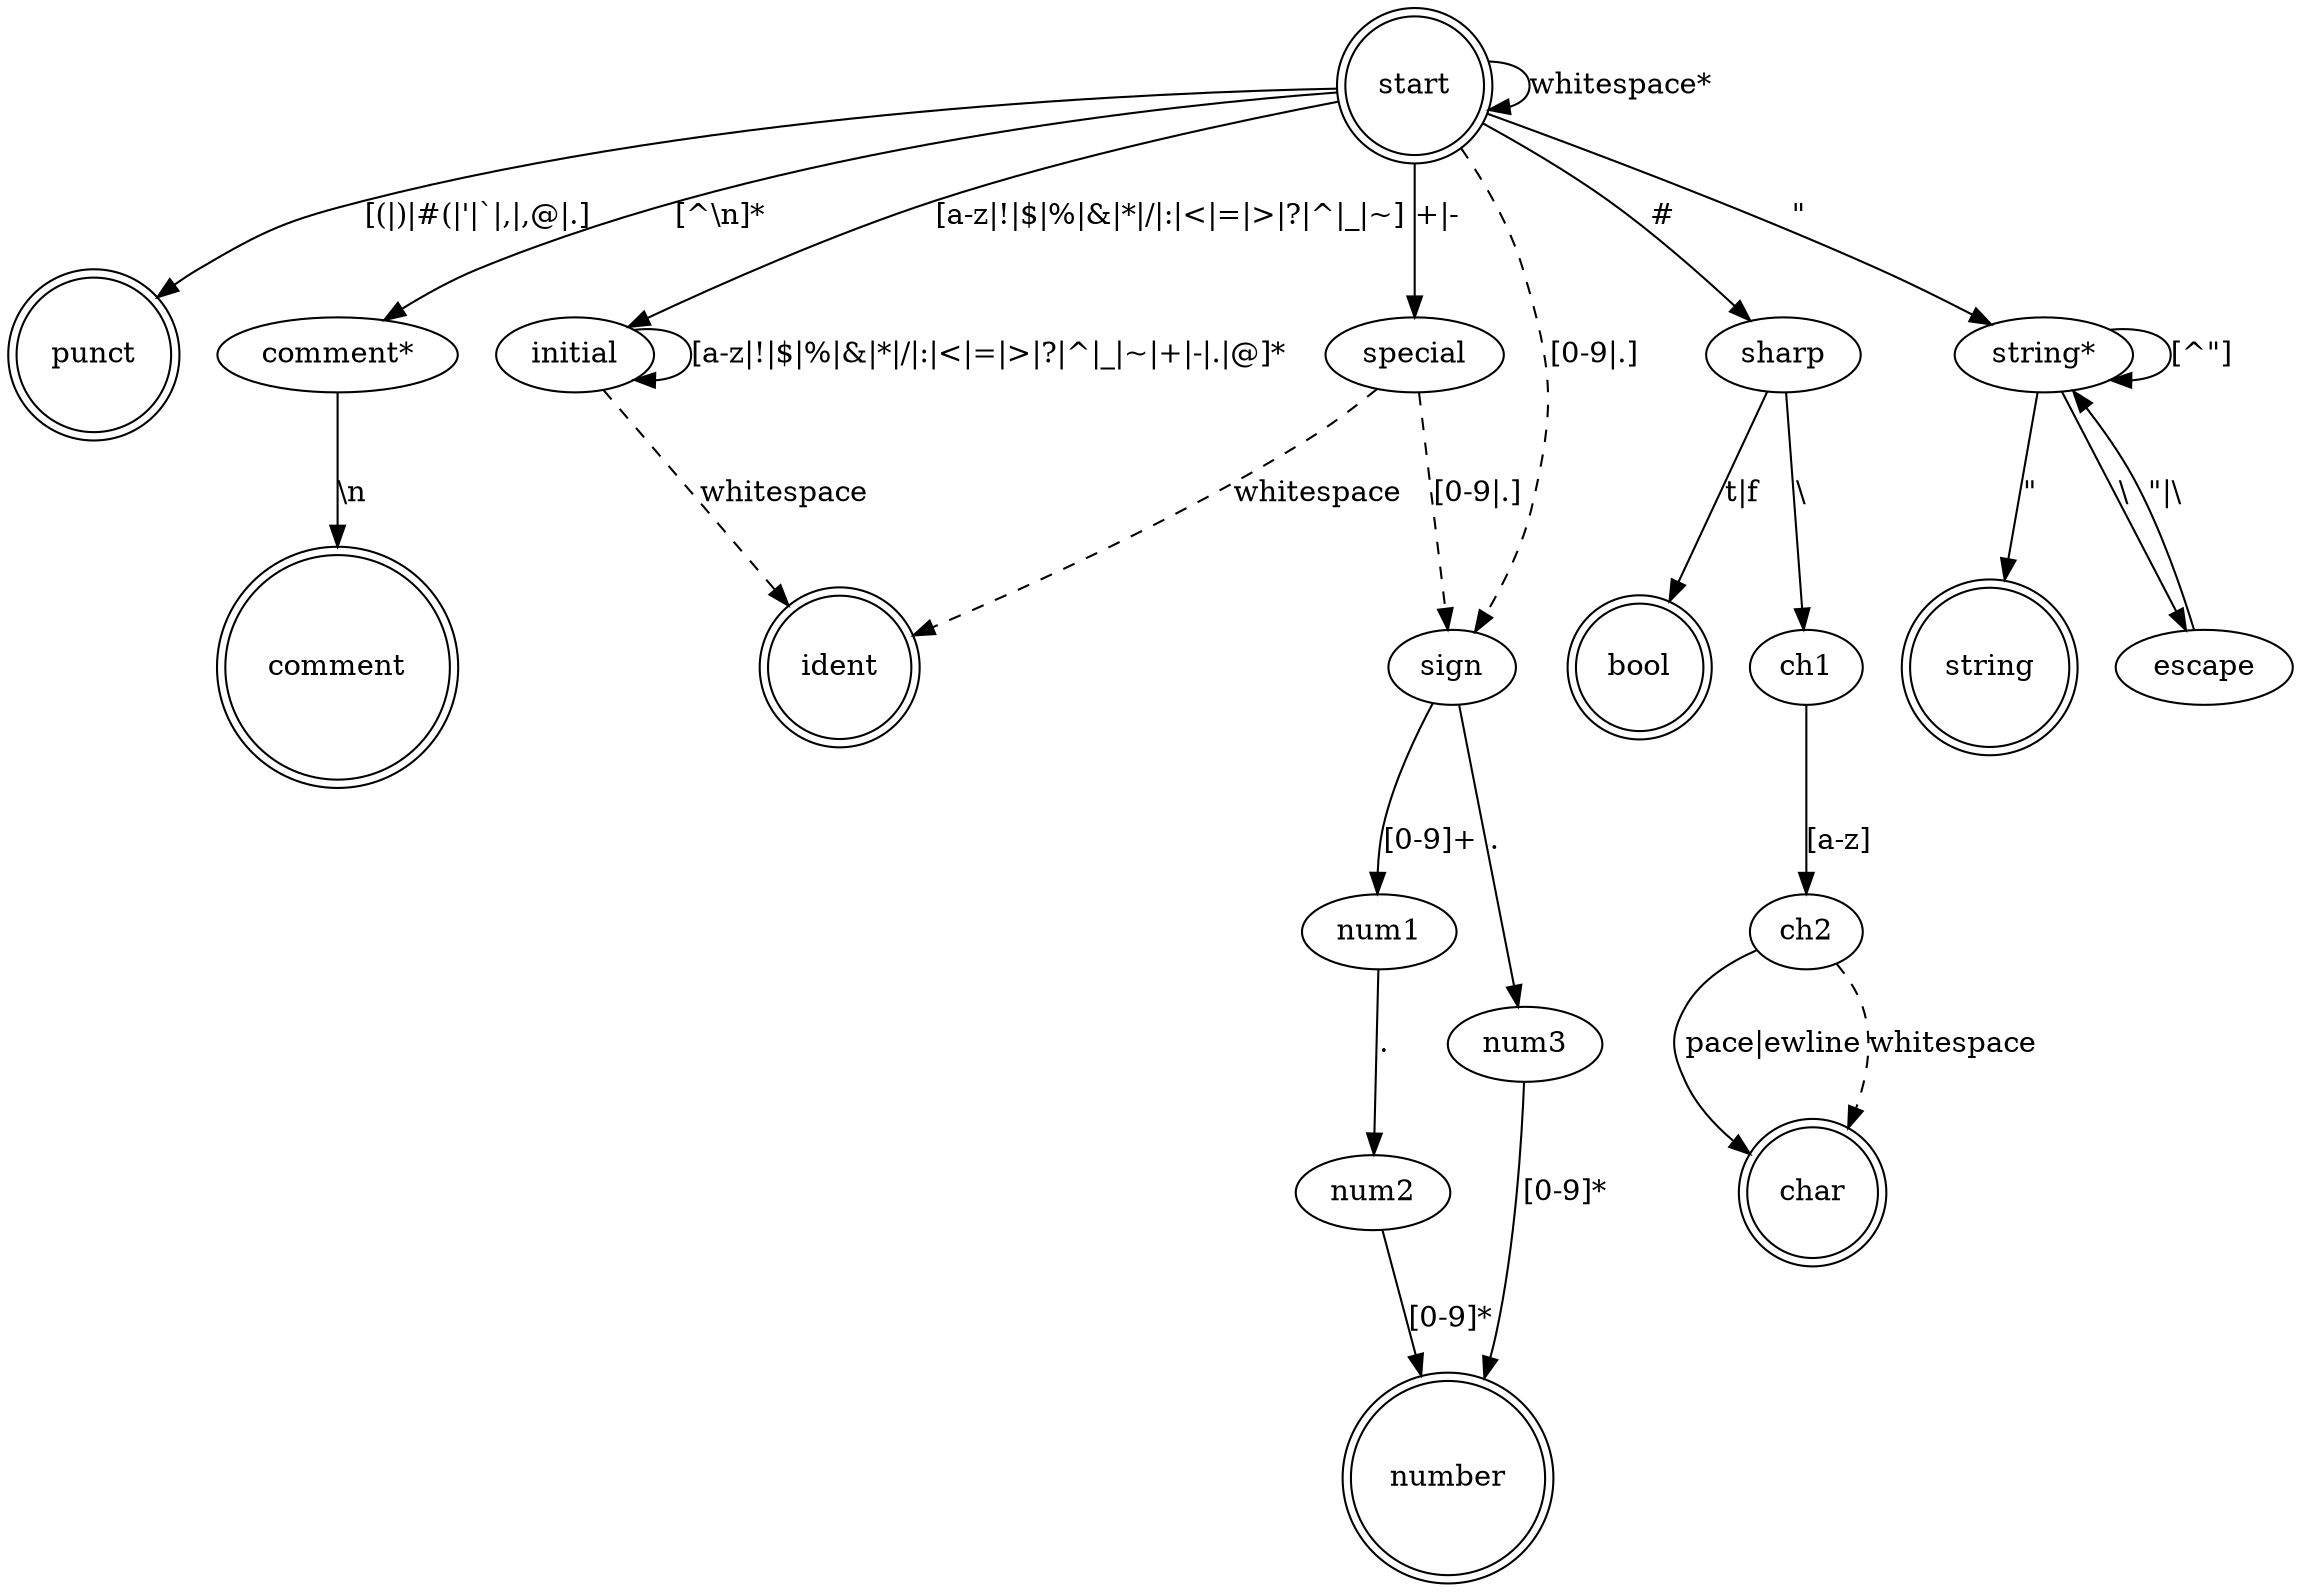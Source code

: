 digraph finite_state_machine {
  node [shape = doublecircle]; start comment ident string char bool number punct;
  node [shape = ellipse];
  start -> "comment*"   [ label = "[^\\n]*" ];
  "comment*" -> comment [ label = "\\n" ];

  start -> initial       [ label = "[a-z|!|$|%|&|*|/|:|<|=|>|?|^|_|~]" ];
  initial -> initial     [ label = "[a-z|!|$|%|&|*|/|:|<|=|>|?|^|_|~|+|-|.|@]*" ];
  initial -> ident       [ label = whitespace, style = dashed ];
  start -> special       [ label = "+|-" ];
  special -> ident       [ label = whitespace, style = dashed ];

  start -> sign          [ label = "[0-9|.]", style = dashed ];
  special -> sign        [ label = "[0-9|.]", style = dashed ];
  sign -> num1           [ label = "[0-9]+" ];
  num1 -> num2           [ label = "." ];
  num2 -> number         [ label = "[0-9]*" ];
  sign -> num3           [ label = "." ];
  num3 -> number         [ label = "[0-9]*" ];

  start -> sharp         [ label = "#" ];
  sharp -> bool          [ label = "t|f" ];
  sharp -> ch1           [ label = "\\" ];
  ch1 -> ch2             [ label = "[a-z]" ];
  ch2 -> char            [ label = "pace|ewline" ];
  ch2 -> char            [ label = whitespace, style = dashed ];

  start -> "string*"     [ label = "\"" ];
  "string*" -> "string*" [ label = "[^\"]" ];
  "string*" -> escape    [ label = "\\" ];
  escape -> "string*"    [ label = "\"|\\" ];
  "string*" -> string    [ label = "\"" ];

  start -> punct         [ label = "[(|)|#(|'|`|,|,@|.]" ];

  start -> start         [ label = "whitespace*" ];

  // LR_0 -> LR_2 [ label = "SS(B)" ];
  // LR_0 -> LR_1 [ label = "SS(S)" ];
  // LR_1 -> LR_3 [ label = "S($end)" ];
  // LR_2 -> LR_6 [ label = "SS(b)" ];
  // LR_2 -> LR_5 [ label = "SS(a)" ];
  // LR_2 -> LR_4 [ label = "S(A)" ];
  // LR_5 -> LR_7 [ label = "S(b)" ];
  // LR_5 -> LR_5 [ label = "S(a)" ];
  // LR_6 -> LR_6 [ label = "S(b)" ];
  // LR_6 -> LR_5 [ label = "S(a)" ];
  // LR_7 -> LR_8 [ label = "S(b)" ];
  // LR_7 -> LR_5 [ label = "S(a)" ];
  // LR_8 -> LR_6 [ label = "S(b)" ];
  // LR_8 -> LR_5 [ label = "S(a)" ];
}